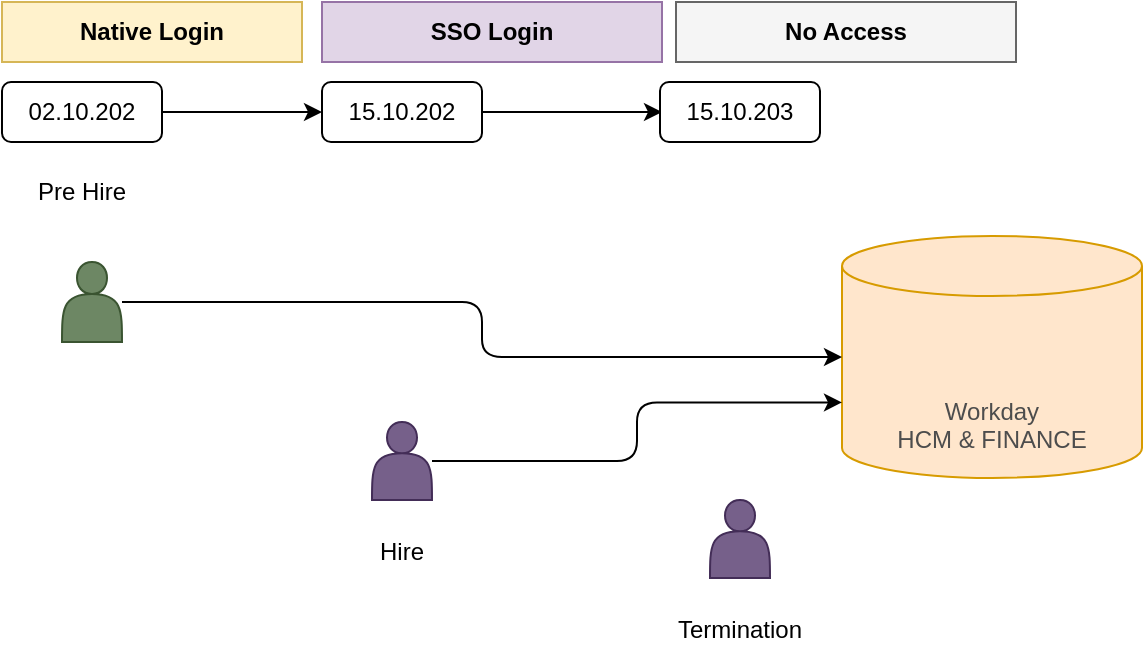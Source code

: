 <mxfile version="24.7.7">
  <diagram name="Page-1" id="xx1sGBHQq_7MCq3z3cfu">
    <mxGraphModel dx="1434" dy="772" grid="1" gridSize="10" guides="1" tooltips="1" connect="1" arrows="1" fold="1" page="1" pageScale="1" pageWidth="850" pageHeight="1100" math="0" shadow="0">
      <root>
        <mxCell id="0" />
        <mxCell id="1" parent="0" />
        <mxCell id="-l6DJTiAy_bA2jsMD3Sh-2" value="&lt;div&gt;&lt;font color=&quot;#4d4d4d&quot;&gt;&lt;br&gt;&lt;/font&gt;&lt;/div&gt;&lt;div&gt;&lt;font color=&quot;#4d4d4d&quot;&gt;&lt;br&gt;&lt;/font&gt;&lt;/div&gt;&lt;font color=&quot;#4d4d4d&quot;&gt;&lt;div&gt;&lt;font color=&quot;#4d4d4d&quot;&gt;&lt;br&gt;&lt;/font&gt;&lt;/div&gt;Workday&lt;/font&gt;&lt;div&gt;&lt;font color=&quot;#4d4d4d&quot;&gt;HCM &amp;amp; FINANCE&lt;/font&gt;&lt;/div&gt;" style="shape=cylinder3;whiteSpace=wrap;html=1;boundedLbl=1;backgroundOutline=1;size=15;fillColor=#ffe6cc;strokeColor=#d79b00;" vertex="1" parent="1">
          <mxGeometry x="570" y="316.97" width="150" height="121" as="geometry" />
        </mxCell>
        <mxCell id="-l6DJTiAy_bA2jsMD3Sh-3" value="" style="shape=image;verticalLabelPosition=bottom;labelBackgroundColor=default;verticalAlign=top;aspect=fixed;imageAspect=0;image=https://upload.wikimedia.org/wikipedia/commons/thumb/3/3b/Workday_Logo.png/1280px-Workday_Logo.png;" vertex="1" parent="1">
          <mxGeometry x="600" y="356" width="90" height="34.95" as="geometry" />
        </mxCell>
        <mxCell id="-l6DJTiAy_bA2jsMD3Sh-8" value="" style="shape=actor;whiteSpace=wrap;html=1;fillColor=#76608a;strokeColor=#432D57;fontColor=#ffffff;" vertex="1" parent="1">
          <mxGeometry x="335" y="410" width="30" height="39" as="geometry" />
        </mxCell>
        <mxCell id="-l6DJTiAy_bA2jsMD3Sh-11" style="edgeStyle=orthogonalEdgeStyle;rounded=1;orthogonalLoop=1;jettySize=auto;html=1;curved=0;" edge="1" parent="1" source="-l6DJTiAy_bA2jsMD3Sh-9" target="-l6DJTiAy_bA2jsMD3Sh-2">
          <mxGeometry relative="1" as="geometry" />
        </mxCell>
        <mxCell id="-l6DJTiAy_bA2jsMD3Sh-9" value="" style="shape=actor;whiteSpace=wrap;html=1;fillColor=#6d8764;strokeColor=#3A5431;fontColor=#ffffff;" vertex="1" parent="1">
          <mxGeometry x="180" y="330" width="30" height="40" as="geometry" />
        </mxCell>
        <mxCell id="-l6DJTiAy_bA2jsMD3Sh-12" style="edgeStyle=orthogonalEdgeStyle;rounded=1;orthogonalLoop=1;jettySize=auto;html=1;entryX=0;entryY=0;entryDx=0;entryDy=83.25;entryPerimeter=0;curved=0;" edge="1" parent="1" source="-l6DJTiAy_bA2jsMD3Sh-8" target="-l6DJTiAy_bA2jsMD3Sh-2">
          <mxGeometry relative="1" as="geometry" />
        </mxCell>
        <mxCell id="-l6DJTiAy_bA2jsMD3Sh-14" value="Pre Hire" style="text;html=1;align=center;verticalAlign=middle;whiteSpace=wrap;rounded=0;" vertex="1" parent="1">
          <mxGeometry x="160" y="280" width="60" height="30" as="geometry" />
        </mxCell>
        <mxCell id="-l6DJTiAy_bA2jsMD3Sh-15" value="Hire" style="text;html=1;align=center;verticalAlign=middle;whiteSpace=wrap;rounded=0;" vertex="1" parent="1">
          <mxGeometry x="320" y="460" width="60" height="30" as="geometry" />
        </mxCell>
        <mxCell id="-l6DJTiAy_bA2jsMD3Sh-18" value="" style="edgeStyle=orthogonalEdgeStyle;rounded=0;orthogonalLoop=1;jettySize=auto;html=1;" edge="1" parent="1" source="-l6DJTiAy_bA2jsMD3Sh-16" target="-l6DJTiAy_bA2jsMD3Sh-17">
          <mxGeometry relative="1" as="geometry" />
        </mxCell>
        <mxCell id="-l6DJTiAy_bA2jsMD3Sh-16" value="02.10.202" style="rounded=1;whiteSpace=wrap;html=1;" vertex="1" parent="1">
          <mxGeometry x="150" y="240" width="80" height="30" as="geometry" />
        </mxCell>
        <mxCell id="-l6DJTiAy_bA2jsMD3Sh-19" style="edgeStyle=orthogonalEdgeStyle;rounded=0;orthogonalLoop=1;jettySize=auto;html=1;" edge="1" parent="1" source="-l6DJTiAy_bA2jsMD3Sh-17">
          <mxGeometry relative="1" as="geometry">
            <mxPoint x="480" y="255" as="targetPoint" />
          </mxGeometry>
        </mxCell>
        <mxCell id="-l6DJTiAy_bA2jsMD3Sh-17" value="15.10.202" style="rounded=1;whiteSpace=wrap;html=1;" vertex="1" parent="1">
          <mxGeometry x="310" y="240" width="80" height="30" as="geometry" />
        </mxCell>
        <mxCell id="-l6DJTiAy_bA2jsMD3Sh-20" value="" style="shape=actor;whiteSpace=wrap;html=1;fillColor=#76608a;strokeColor=#432D57;fontColor=#ffffff;" vertex="1" parent="1">
          <mxGeometry x="504" y="449" width="30" height="39" as="geometry" />
        </mxCell>
        <mxCell id="-l6DJTiAy_bA2jsMD3Sh-21" value="Termination" style="text;html=1;align=center;verticalAlign=middle;whiteSpace=wrap;rounded=0;" vertex="1" parent="1">
          <mxGeometry x="489" y="499" width="60" height="30" as="geometry" />
        </mxCell>
        <mxCell id="-l6DJTiAy_bA2jsMD3Sh-22" value="15.10.203" style="rounded=1;whiteSpace=wrap;html=1;" vertex="1" parent="1">
          <mxGeometry x="479" y="240" width="80" height="30" as="geometry" />
        </mxCell>
        <mxCell id="-l6DJTiAy_bA2jsMD3Sh-23" value="Native Login" style="text;html=1;align=center;verticalAlign=middle;whiteSpace=wrap;rounded=0;fontStyle=1;fillColor=#fff2cc;strokeColor=#d6b656;" vertex="1" parent="1">
          <mxGeometry x="150" y="200" width="150" height="30" as="geometry" />
        </mxCell>
        <mxCell id="-l6DJTiAy_bA2jsMD3Sh-24" value="SSO Login" style="text;html=1;align=center;verticalAlign=middle;whiteSpace=wrap;rounded=0;fontStyle=1;fillColor=#e1d5e7;strokeColor=#9673a6;" vertex="1" parent="1">
          <mxGeometry x="310" y="200" width="170" height="30" as="geometry" />
        </mxCell>
        <mxCell id="-l6DJTiAy_bA2jsMD3Sh-25" value="No Access" style="text;html=1;align=center;verticalAlign=middle;whiteSpace=wrap;rounded=0;fontStyle=1;fillColor=#f5f5f5;strokeColor=#666666;gradientColor=none;" vertex="1" parent="1">
          <mxGeometry x="487" y="200" width="170" height="30" as="geometry" />
        </mxCell>
      </root>
    </mxGraphModel>
  </diagram>
</mxfile>
